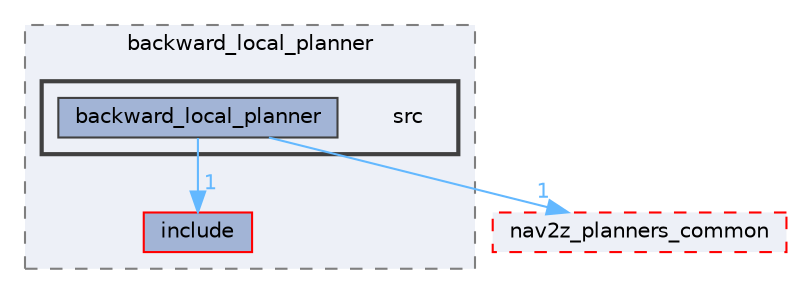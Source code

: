digraph "smacc2_client_library/nav2z_client/custom_planners/backward_local_planner/src"
{
 // LATEX_PDF_SIZE
  bgcolor="transparent";
  edge [fontname=Helvetica,fontsize=10,labelfontname=Helvetica,labelfontsize=10];
  node [fontname=Helvetica,fontsize=10,shape=box,height=0.2,width=0.4];
  compound=true
  subgraph clusterdir_8328fa94c38c600743afdd45c16fcb90 {
    graph [ bgcolor="#edf0f7", pencolor="grey50", label="backward_local_planner", fontname=Helvetica,fontsize=10 style="filled,dashed", URL="dir_8328fa94c38c600743afdd45c16fcb90.html",tooltip=""]
  dir_ef4d975d8355ccc14afb90f25382c836 [label="include", fillcolor="#a2b4d6", color="red", style="filled", URL="dir_ef4d975d8355ccc14afb90f25382c836.html",tooltip=""];
  subgraph clusterdir_3781f604c0e34bfa2a1c9c0b3c50e1f6 {
    graph [ bgcolor="#edf0f7", pencolor="grey25", label="", fontname=Helvetica,fontsize=10 style="filled,bold", URL="dir_3781f604c0e34bfa2a1c9c0b3c50e1f6.html",tooltip=""]
    dir_3781f604c0e34bfa2a1c9c0b3c50e1f6 [shape=plaintext, label="src"];
  dir_37b171d6702421c21556403719686140 [label="backward_local_planner", fillcolor="#a2b4d6", color="grey25", style="filled", URL="dir_37b171d6702421c21556403719686140.html",tooltip=""];
  }
  }
  dir_ff0206bad6f2022af99afa405e1f2e4f [label="nav2z_planners_common", fillcolor="#edf0f7", color="red", style="filled,dashed", URL="dir_ff0206bad6f2022af99afa405e1f2e4f.html",tooltip=""];
  dir_37b171d6702421c21556403719686140->dir_ef4d975d8355ccc14afb90f25382c836 [headlabel="1", labeldistance=1.5 headhref="dir_000007_000050.html" color="steelblue1" fontcolor="steelblue1"];
  dir_37b171d6702421c21556403719686140->dir_ff0206bad6f2022af99afa405e1f2e4f [headlabel="1", labeldistance=1.5 headhref="dir_000007_000080.html" color="steelblue1" fontcolor="steelblue1"];
}
